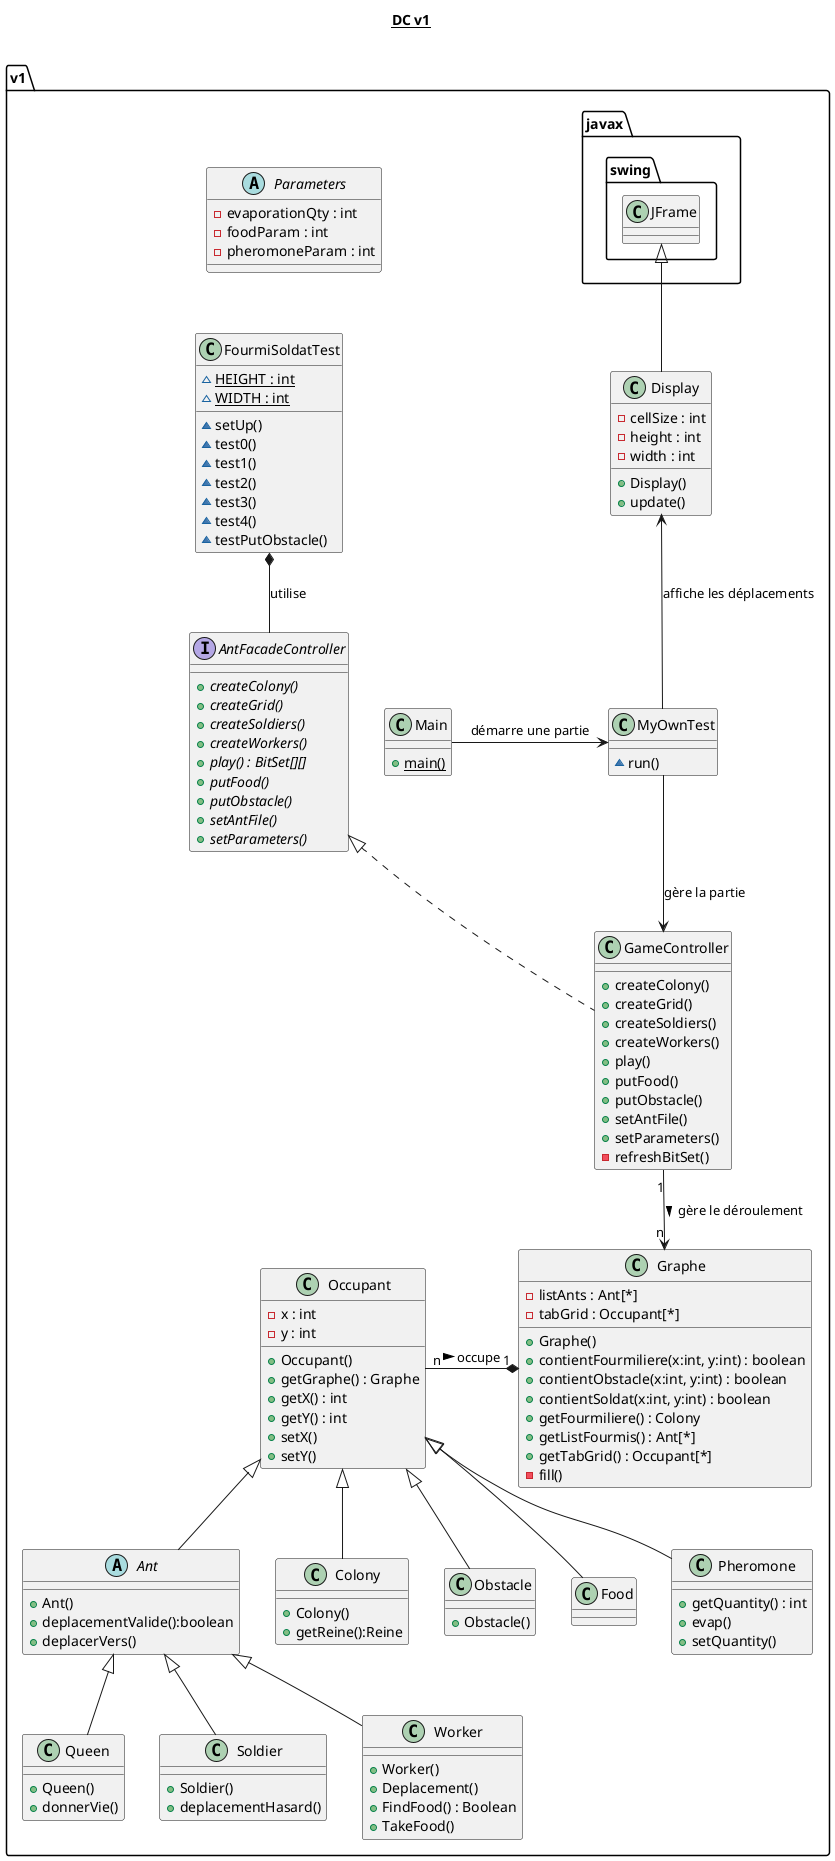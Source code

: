 @startuml

title __DC v1__\n

namespace v1 {

    abstract class Ant extends Occupant
    {
        + Ant()
        + deplacementValide():boolean
        + deplacerVers()
    }

    interface AntFacadeController
    {
        {abstract} + createColony()
        {abstract} + createGrid()
        {abstract} + createSoldiers()
        {abstract} + createWorkers()
        {abstract} + play() : BitSet[][]
        {abstract} + putFood()
        {abstract} + putObstacle()
        {abstract} + setAntFile()
        {abstract} + setParameters()
    }

    class Colony extends Occupant
    {
        + Colony()
        + getReine():Reine
    }


    class Display extends javax.swing.JFrame
    {
        - cellSize : int
        - height : int
        - width : int
        + Display()
        + update()
    }

    class FourmiSoldatTest
    {
        {static} ~ HEIGHT : int
        {static} ~ WIDTH : int
        ~ setUp()
        ~ test0()
        ~ test1()
        ~ test2()
        ~ test3()
        ~ test4()
        ~ testPutObstacle()
    }

    class GameController implements AntFacadeController
    {
        + createColony()
        + createGrid()
        + createSoldiers()
        + createWorkers()
        + play()
        + putFood()
        + putObstacle()
        + setAntFile()
        + setParameters()
        - refreshBitSet()
    }

    class Graphe
    {
        - listAnts : Ant[*]
        - tabGrid : Occupant[*]
        + Graphe()
        + contientFourmiliere(x:int, y:int) : boolean
        + contientObstacle(x:int, y:int) : boolean
        + contientSoldat(x:int, y:int) : boolean
        + getFourmiliere() : Colony
        + getListFourmis() : Ant[*]
        + getTabGrid() : Occupant[*]
        - fill()
    }

    class Main
    {
        {static} + main()
    }

    class MyOwnTest
    {
        ~ run()
    }

    class Obstacle extends Occupant
    {
        + Obstacle()
    }

    class Occupant
    {
        - x : int
        - y : int
        + Occupant()
        + getGraphe() : Graphe
        + getX() : int
        + getY() : int
        + setX()
        + setY()
    }

    class Queen extends Ant
    {
        + Queen()
        + donnerVie()
    }

    class Soldier extends Ant
    {
        + Soldier()
        + deplacementHasard()
    }

    class Food extends Occupant
    {

    }

    class Pheromone extends Occupant
    {
        + getQuantity() : int
        + evap()
        + setQuantity()
    }

    class Worker extends Ant
    {
        + Worker()
        + Deplacement()
        + FindFood() : Boolean
        + TakeFood()
    }

    abstract class Parameters
    {
        - evaporationQty : int
        - foodParam : int
        - pheromoneParam : int
    }
    Main -> MyOwnTest : démarre une partie
    MyOwnTest -up-> Display : affiche les déplacements
    MyOwnTest --> GameController : gère la partie
    FourmiSoldatTest *-- AntFacadeController : utilise
    GameController "1" --> "n" Graphe : gère le déroulement >
    Occupant "n" -* "1" Graphe : occupe >
}
@enduml
